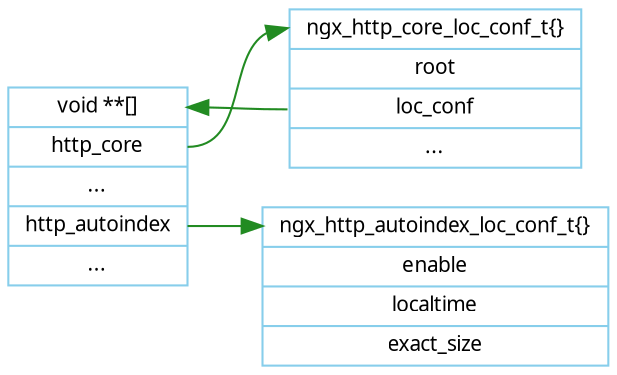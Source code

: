 digraph ngx_autoindex_configuration {
   rankdir=LR;
   node [shape=record, color=skyblue, fontname="Verdana", fontsize=10];
   edge [color=forestgreen, fontname="Verdana", fontsize=10];
 

   loc_conf_array [label="<head>void **\[\]|<n1>http_core|...|<n3>http_autoindex|..."];
   ngx_http_core_loc_conf_t [label="<head>ngx_http_core_loc_conf_t\{\}|<root>root|<loc_conf>loc_conf|..."];
  
   ngx_http_autoindex_loc_conf_t [label="<head>ngx_http_autoindex_loc_conf_t\{\}|<enable>enable|localtime|exact_size"];

   

   loc_conf_array:n1:e -> ngx_http_core_loc_conf_t:head;
   ngx_http_core_loc_conf_t:loc_conf -> loc_conf_array:head;
 
   loc_conf_array:n3 -> ngx_http_autoindex_loc_conf_t:head;

}